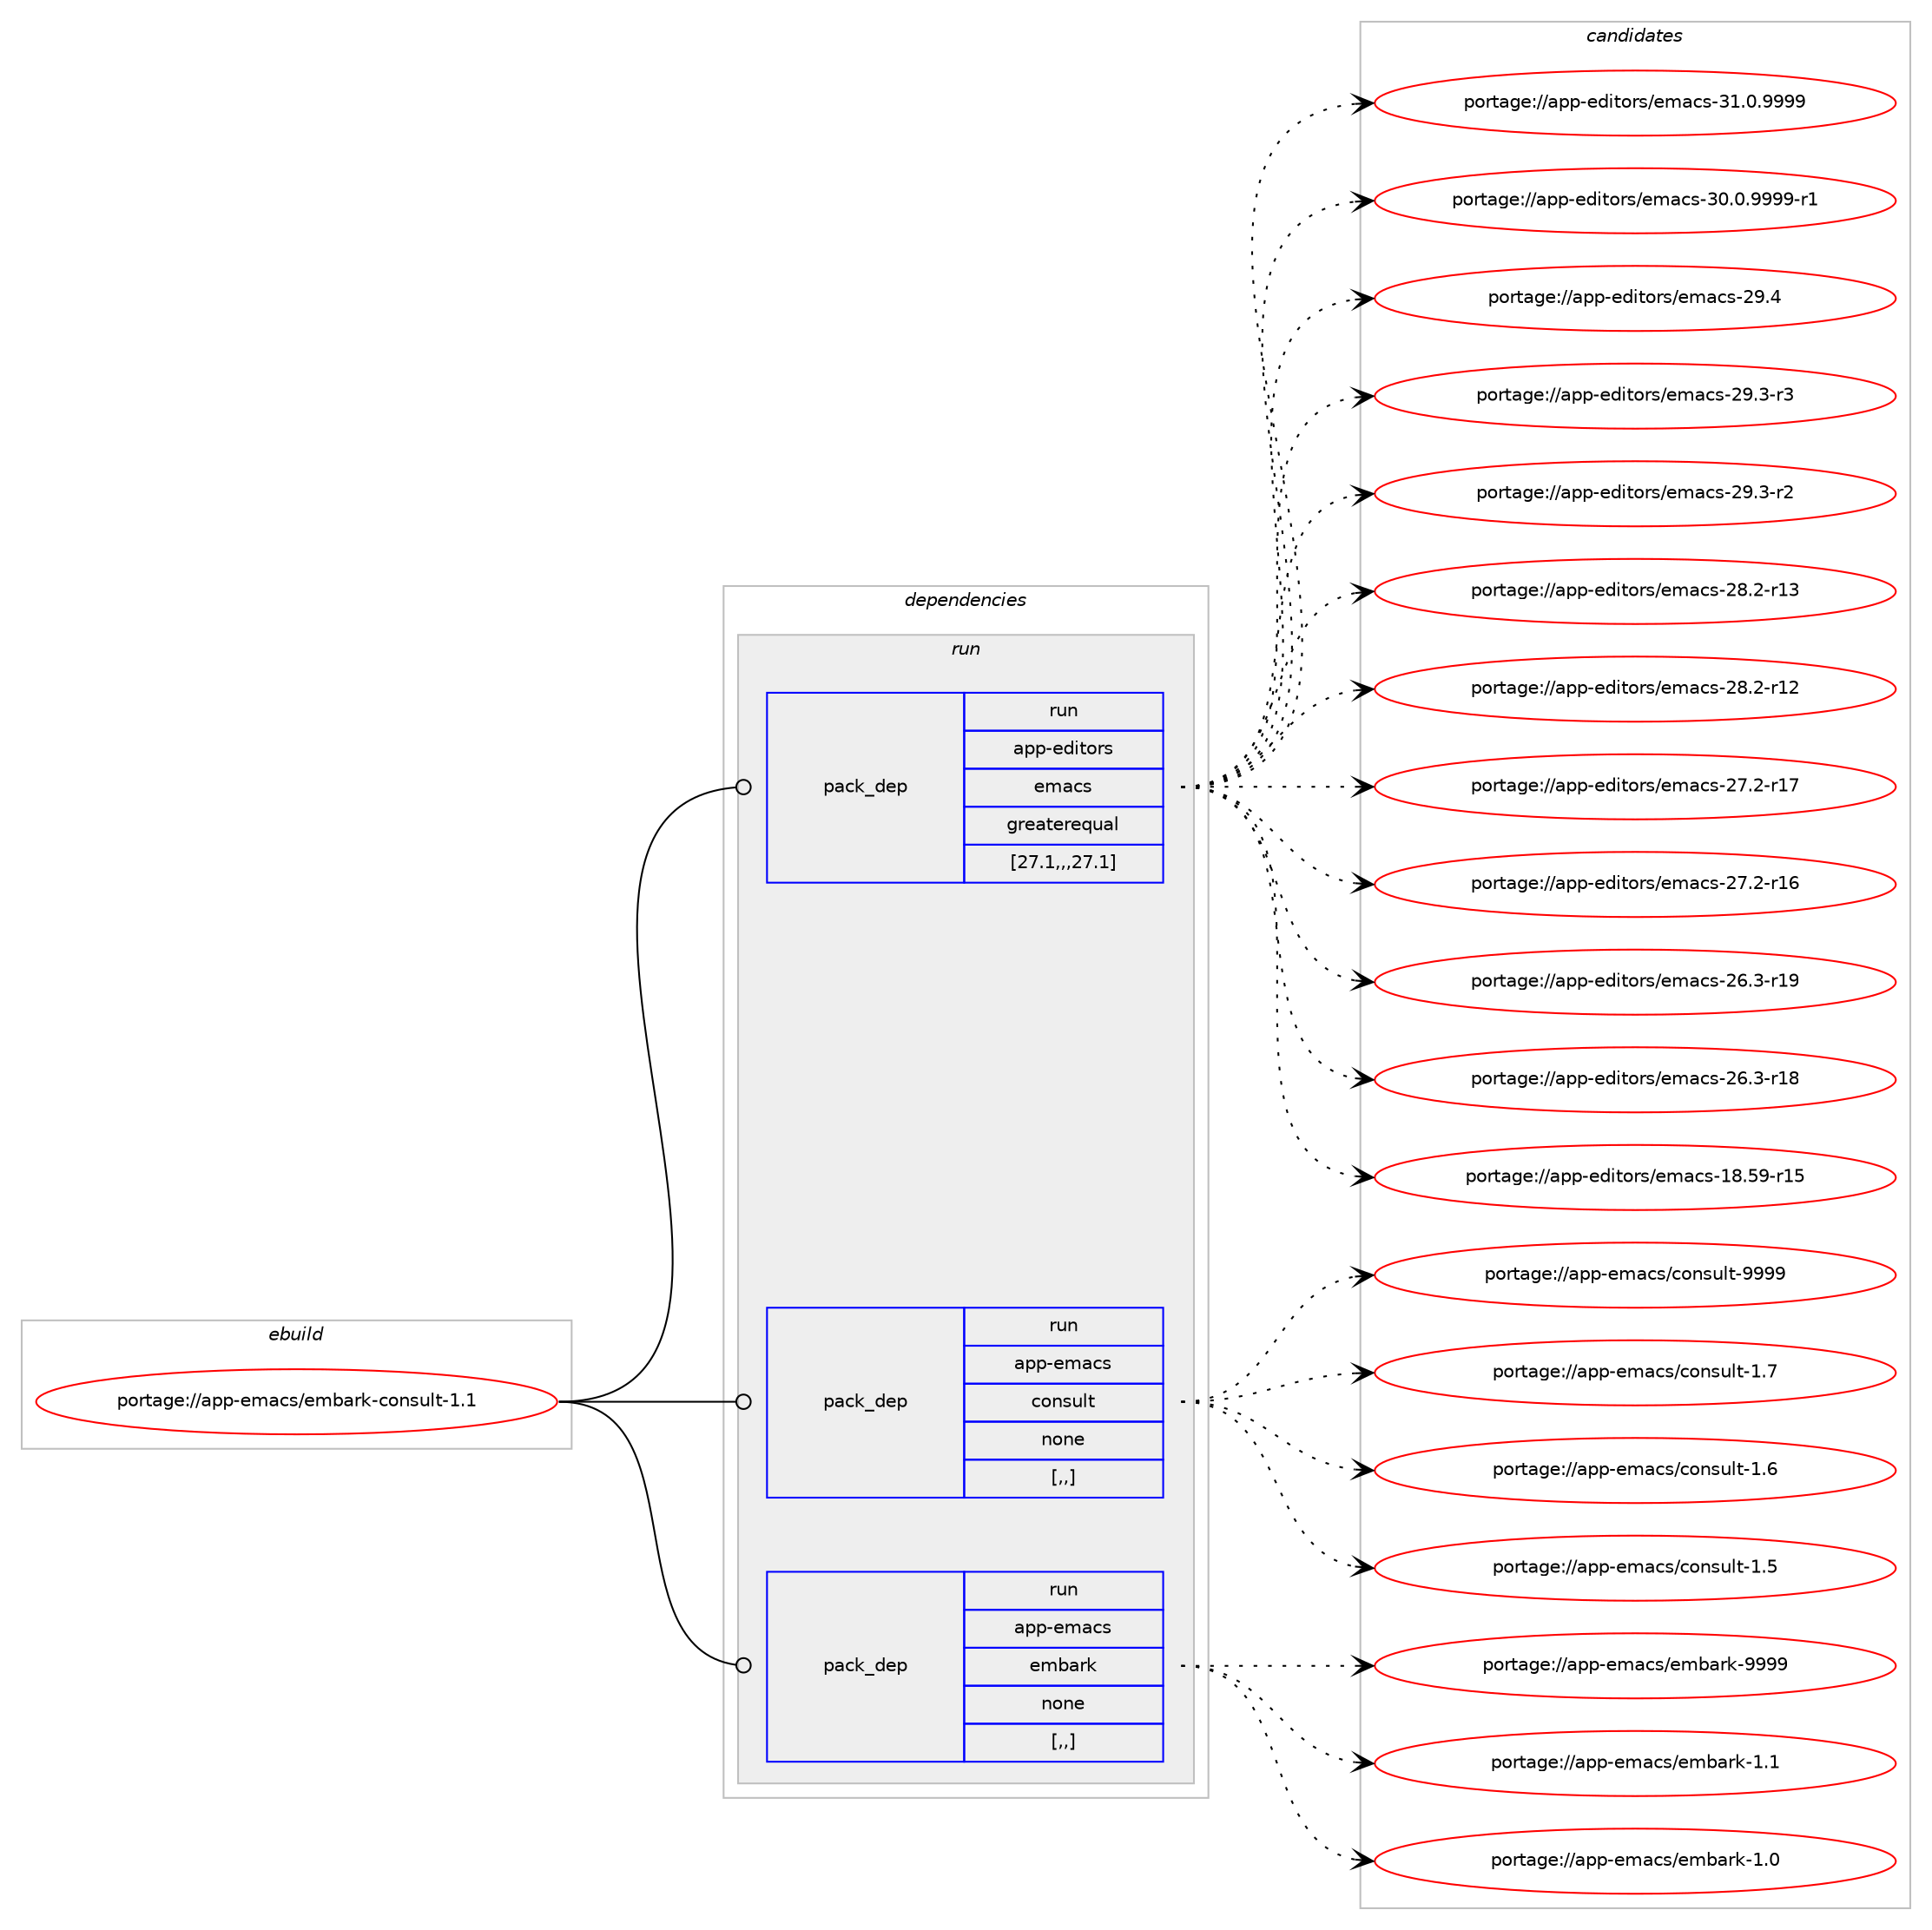 digraph prolog {

# *************
# Graph options
# *************

newrank=true;
concentrate=true;
compound=true;
graph [rankdir=LR,fontname=Helvetica,fontsize=10,ranksep=1.5];#, ranksep=2.5, nodesep=0.2];
edge  [arrowhead=vee];
node  [fontname=Helvetica,fontsize=10];

# **********
# The ebuild
# **********

subgraph cluster_leftcol {
color=gray;
label=<<i>ebuild</i>>;
id [label="portage://app-emacs/embark-consult-1.1", color=red, width=4, href="../app-emacs/embark-consult-1.1.svg"];
}

# ****************
# The dependencies
# ****************

subgraph cluster_midcol {
color=gray;
label=<<i>dependencies</i>>;
subgraph cluster_compile {
fillcolor="#eeeeee";
style=filled;
label=<<i>compile</i>>;
}
subgraph cluster_compileandrun {
fillcolor="#eeeeee";
style=filled;
label=<<i>compile and run</i>>;
}
subgraph cluster_run {
fillcolor="#eeeeee";
style=filled;
label=<<i>run</i>>;
subgraph pack16368 {
dependency22684 [label=<<TABLE BORDER="0" CELLBORDER="1" CELLSPACING="0" CELLPADDING="4" WIDTH="220"><TR><TD ROWSPAN="6" CELLPADDING="30">pack_dep</TD></TR><TR><TD WIDTH="110">run</TD></TR><TR><TD>app-editors</TD></TR><TR><TD>emacs</TD></TR><TR><TD>greaterequal</TD></TR><TR><TD>[27.1,,,27.1]</TD></TR></TABLE>>, shape=none, color=blue];
}
id:e -> dependency22684:w [weight=20,style="solid",arrowhead="odot"];
subgraph pack16369 {
dependency22685 [label=<<TABLE BORDER="0" CELLBORDER="1" CELLSPACING="0" CELLPADDING="4" WIDTH="220"><TR><TD ROWSPAN="6" CELLPADDING="30">pack_dep</TD></TR><TR><TD WIDTH="110">run</TD></TR><TR><TD>app-emacs</TD></TR><TR><TD>consult</TD></TR><TR><TD>none</TD></TR><TR><TD>[,,]</TD></TR></TABLE>>, shape=none, color=blue];
}
id:e -> dependency22685:w [weight=20,style="solid",arrowhead="odot"];
subgraph pack16370 {
dependency22686 [label=<<TABLE BORDER="0" CELLBORDER="1" CELLSPACING="0" CELLPADDING="4" WIDTH="220"><TR><TD ROWSPAN="6" CELLPADDING="30">pack_dep</TD></TR><TR><TD WIDTH="110">run</TD></TR><TR><TD>app-emacs</TD></TR><TR><TD>embark</TD></TR><TR><TD>none</TD></TR><TR><TD>[,,]</TD></TR></TABLE>>, shape=none, color=blue];
}
id:e -> dependency22686:w [weight=20,style="solid",arrowhead="odot"];
}
}

# **************
# The candidates
# **************

subgraph cluster_choices {
rank=same;
color=gray;
label=<<i>candidates</i>>;

subgraph choice16368 {
color=black;
nodesep=1;
choice971121124510110010511611111411547101109979911545514946484657575757 [label="portage://app-editors/emacs-31.0.9999", color=red, width=4,href="../app-editors/emacs-31.0.9999.svg"];
choice9711211245101100105116111114115471011099799115455148464846575757574511449 [label="portage://app-editors/emacs-30.0.9999-r1", color=red, width=4,href="../app-editors/emacs-30.0.9999-r1.svg"];
choice97112112451011001051161111141154710110997991154550574652 [label="portage://app-editors/emacs-29.4", color=red, width=4,href="../app-editors/emacs-29.4.svg"];
choice971121124510110010511611111411547101109979911545505746514511451 [label="portage://app-editors/emacs-29.3-r3", color=red, width=4,href="../app-editors/emacs-29.3-r3.svg"];
choice971121124510110010511611111411547101109979911545505746514511450 [label="portage://app-editors/emacs-29.3-r2", color=red, width=4,href="../app-editors/emacs-29.3-r2.svg"];
choice97112112451011001051161111141154710110997991154550564650451144951 [label="portage://app-editors/emacs-28.2-r13", color=red, width=4,href="../app-editors/emacs-28.2-r13.svg"];
choice97112112451011001051161111141154710110997991154550564650451144950 [label="portage://app-editors/emacs-28.2-r12", color=red, width=4,href="../app-editors/emacs-28.2-r12.svg"];
choice97112112451011001051161111141154710110997991154550554650451144955 [label="portage://app-editors/emacs-27.2-r17", color=red, width=4,href="../app-editors/emacs-27.2-r17.svg"];
choice97112112451011001051161111141154710110997991154550554650451144954 [label="portage://app-editors/emacs-27.2-r16", color=red, width=4,href="../app-editors/emacs-27.2-r16.svg"];
choice97112112451011001051161111141154710110997991154550544651451144957 [label="portage://app-editors/emacs-26.3-r19", color=red, width=4,href="../app-editors/emacs-26.3-r19.svg"];
choice97112112451011001051161111141154710110997991154550544651451144956 [label="portage://app-editors/emacs-26.3-r18", color=red, width=4,href="../app-editors/emacs-26.3-r18.svg"];
choice9711211245101100105116111114115471011099799115454956465357451144953 [label="portage://app-editors/emacs-18.59-r15", color=red, width=4,href="../app-editors/emacs-18.59-r15.svg"];
dependency22684:e -> choice971121124510110010511611111411547101109979911545514946484657575757:w [style=dotted,weight="100"];
dependency22684:e -> choice9711211245101100105116111114115471011099799115455148464846575757574511449:w [style=dotted,weight="100"];
dependency22684:e -> choice97112112451011001051161111141154710110997991154550574652:w [style=dotted,weight="100"];
dependency22684:e -> choice971121124510110010511611111411547101109979911545505746514511451:w [style=dotted,weight="100"];
dependency22684:e -> choice971121124510110010511611111411547101109979911545505746514511450:w [style=dotted,weight="100"];
dependency22684:e -> choice97112112451011001051161111141154710110997991154550564650451144951:w [style=dotted,weight="100"];
dependency22684:e -> choice97112112451011001051161111141154710110997991154550564650451144950:w [style=dotted,weight="100"];
dependency22684:e -> choice97112112451011001051161111141154710110997991154550554650451144955:w [style=dotted,weight="100"];
dependency22684:e -> choice97112112451011001051161111141154710110997991154550554650451144954:w [style=dotted,weight="100"];
dependency22684:e -> choice97112112451011001051161111141154710110997991154550544651451144957:w [style=dotted,weight="100"];
dependency22684:e -> choice97112112451011001051161111141154710110997991154550544651451144956:w [style=dotted,weight="100"];
dependency22684:e -> choice9711211245101100105116111114115471011099799115454956465357451144953:w [style=dotted,weight="100"];
}
subgraph choice16369 {
color=black;
nodesep=1;
choice9711211245101109979911547991111101151171081164557575757 [label="portage://app-emacs/consult-9999", color=red, width=4,href="../app-emacs/consult-9999.svg"];
choice97112112451011099799115479911111011511710811645494655 [label="portage://app-emacs/consult-1.7", color=red, width=4,href="../app-emacs/consult-1.7.svg"];
choice97112112451011099799115479911111011511710811645494654 [label="portage://app-emacs/consult-1.6", color=red, width=4,href="../app-emacs/consult-1.6.svg"];
choice97112112451011099799115479911111011511710811645494653 [label="portage://app-emacs/consult-1.5", color=red, width=4,href="../app-emacs/consult-1.5.svg"];
dependency22685:e -> choice9711211245101109979911547991111101151171081164557575757:w [style=dotted,weight="100"];
dependency22685:e -> choice97112112451011099799115479911111011511710811645494655:w [style=dotted,weight="100"];
dependency22685:e -> choice97112112451011099799115479911111011511710811645494654:w [style=dotted,weight="100"];
dependency22685:e -> choice97112112451011099799115479911111011511710811645494653:w [style=dotted,weight="100"];
}
subgraph choice16370 {
color=black;
nodesep=1;
choice971121124510110997991154710110998971141074557575757 [label="portage://app-emacs/embark-9999", color=red, width=4,href="../app-emacs/embark-9999.svg"];
choice9711211245101109979911547101109989711410745494649 [label="portage://app-emacs/embark-1.1", color=red, width=4,href="../app-emacs/embark-1.1.svg"];
choice9711211245101109979911547101109989711410745494648 [label="portage://app-emacs/embark-1.0", color=red, width=4,href="../app-emacs/embark-1.0.svg"];
dependency22686:e -> choice971121124510110997991154710110998971141074557575757:w [style=dotted,weight="100"];
dependency22686:e -> choice9711211245101109979911547101109989711410745494649:w [style=dotted,weight="100"];
dependency22686:e -> choice9711211245101109979911547101109989711410745494648:w [style=dotted,weight="100"];
}
}

}
